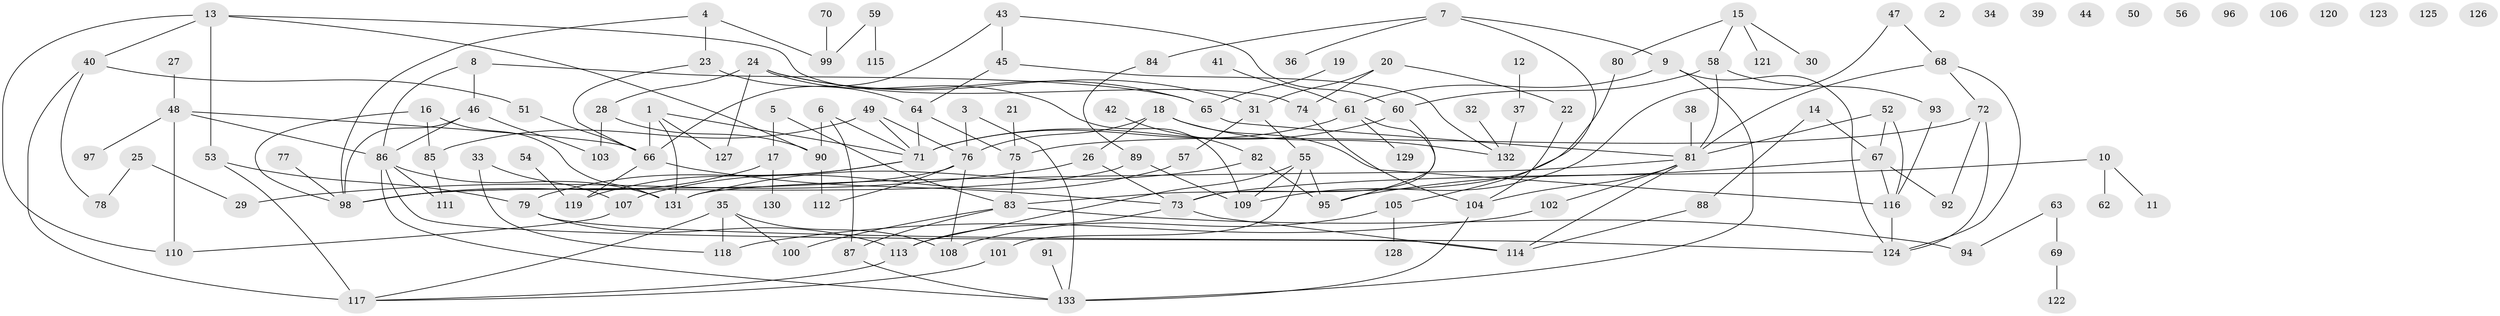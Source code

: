 // Generated by graph-tools (version 1.1) at 2025/33/03/09/25 02:33:34]
// undirected, 133 vertices, 184 edges
graph export_dot {
graph [start="1"]
  node [color=gray90,style=filled];
  1;
  2;
  3;
  4;
  5;
  6;
  7;
  8;
  9;
  10;
  11;
  12;
  13;
  14;
  15;
  16;
  17;
  18;
  19;
  20;
  21;
  22;
  23;
  24;
  25;
  26;
  27;
  28;
  29;
  30;
  31;
  32;
  33;
  34;
  35;
  36;
  37;
  38;
  39;
  40;
  41;
  42;
  43;
  44;
  45;
  46;
  47;
  48;
  49;
  50;
  51;
  52;
  53;
  54;
  55;
  56;
  57;
  58;
  59;
  60;
  61;
  62;
  63;
  64;
  65;
  66;
  67;
  68;
  69;
  70;
  71;
  72;
  73;
  74;
  75;
  76;
  77;
  78;
  79;
  80;
  81;
  82;
  83;
  84;
  85;
  86;
  87;
  88;
  89;
  90;
  91;
  92;
  93;
  94;
  95;
  96;
  97;
  98;
  99;
  100;
  101;
  102;
  103;
  104;
  105;
  106;
  107;
  108;
  109;
  110;
  111;
  112;
  113;
  114;
  115;
  116;
  117;
  118;
  119;
  120;
  121;
  122;
  123;
  124;
  125;
  126;
  127;
  128;
  129;
  130;
  131;
  132;
  133;
  1 -- 66;
  1 -- 71;
  1 -- 127;
  1 -- 131;
  3 -- 76;
  3 -- 133;
  4 -- 23;
  4 -- 98;
  4 -- 99;
  5 -- 17;
  5 -- 83;
  6 -- 71;
  6 -- 87;
  6 -- 90;
  7 -- 9;
  7 -- 36;
  7 -- 84;
  7 -- 105;
  8 -- 46;
  8 -- 65;
  8 -- 86;
  9 -- 61;
  9 -- 124;
  9 -- 133;
  10 -- 11;
  10 -- 62;
  10 -- 73;
  12 -- 37;
  13 -- 40;
  13 -- 53;
  13 -- 74;
  13 -- 90;
  13 -- 110;
  14 -- 67;
  14 -- 88;
  15 -- 30;
  15 -- 58;
  15 -- 80;
  15 -- 121;
  16 -- 85;
  16 -- 98;
  16 -- 131;
  17 -- 98;
  17 -- 130;
  18 -- 26;
  18 -- 76;
  18 -- 116;
  18 -- 132;
  19 -- 65;
  20 -- 22;
  20 -- 31;
  20 -- 74;
  21 -- 75;
  22 -- 104;
  23 -- 64;
  23 -- 66;
  24 -- 28;
  24 -- 31;
  24 -- 65;
  24 -- 109;
  24 -- 127;
  25 -- 29;
  25 -- 78;
  26 -- 29;
  26 -- 73;
  27 -- 48;
  28 -- 90;
  28 -- 103;
  31 -- 55;
  31 -- 57;
  32 -- 132;
  33 -- 107;
  33 -- 118;
  35 -- 100;
  35 -- 108;
  35 -- 117;
  35 -- 118;
  37 -- 132;
  38 -- 81;
  40 -- 51;
  40 -- 78;
  40 -- 117;
  41 -- 61;
  42 -- 82;
  43 -- 45;
  43 -- 60;
  43 -- 66;
  45 -- 64;
  45 -- 132;
  46 -- 86;
  46 -- 98;
  46 -- 103;
  47 -- 68;
  47 -- 109;
  48 -- 66;
  48 -- 86;
  48 -- 97;
  48 -- 110;
  49 -- 71;
  49 -- 76;
  49 -- 85;
  51 -- 66;
  52 -- 67;
  52 -- 81;
  52 -- 116;
  53 -- 79;
  53 -- 117;
  54 -- 119;
  55 -- 95;
  55 -- 101;
  55 -- 109;
  55 -- 113;
  57 -- 107;
  58 -- 60;
  58 -- 81;
  58 -- 93;
  59 -- 99;
  59 -- 115;
  60 -- 71;
  60 -- 73;
  61 -- 71;
  61 -- 95;
  61 -- 129;
  63 -- 69;
  63 -- 94;
  64 -- 71;
  64 -- 75;
  65 -- 81;
  66 -- 73;
  66 -- 119;
  67 -- 92;
  67 -- 95;
  67 -- 116;
  68 -- 72;
  68 -- 81;
  68 -- 124;
  69 -- 122;
  70 -- 99;
  71 -- 79;
  71 -- 119;
  72 -- 75;
  72 -- 92;
  72 -- 124;
  73 -- 113;
  73 -- 114;
  74 -- 104;
  75 -- 83;
  76 -- 98;
  76 -- 108;
  76 -- 112;
  77 -- 98;
  79 -- 113;
  79 -- 124;
  80 -- 83;
  81 -- 102;
  81 -- 104;
  81 -- 114;
  81 -- 131;
  82 -- 95;
  82 -- 131;
  83 -- 87;
  83 -- 94;
  83 -- 100;
  84 -- 89;
  85 -- 111;
  86 -- 111;
  86 -- 114;
  86 -- 131;
  86 -- 133;
  87 -- 133;
  88 -- 114;
  89 -- 98;
  89 -- 109;
  90 -- 112;
  91 -- 133;
  93 -- 116;
  101 -- 117;
  102 -- 118;
  104 -- 133;
  105 -- 108;
  105 -- 128;
  107 -- 110;
  113 -- 117;
  116 -- 124;
}
